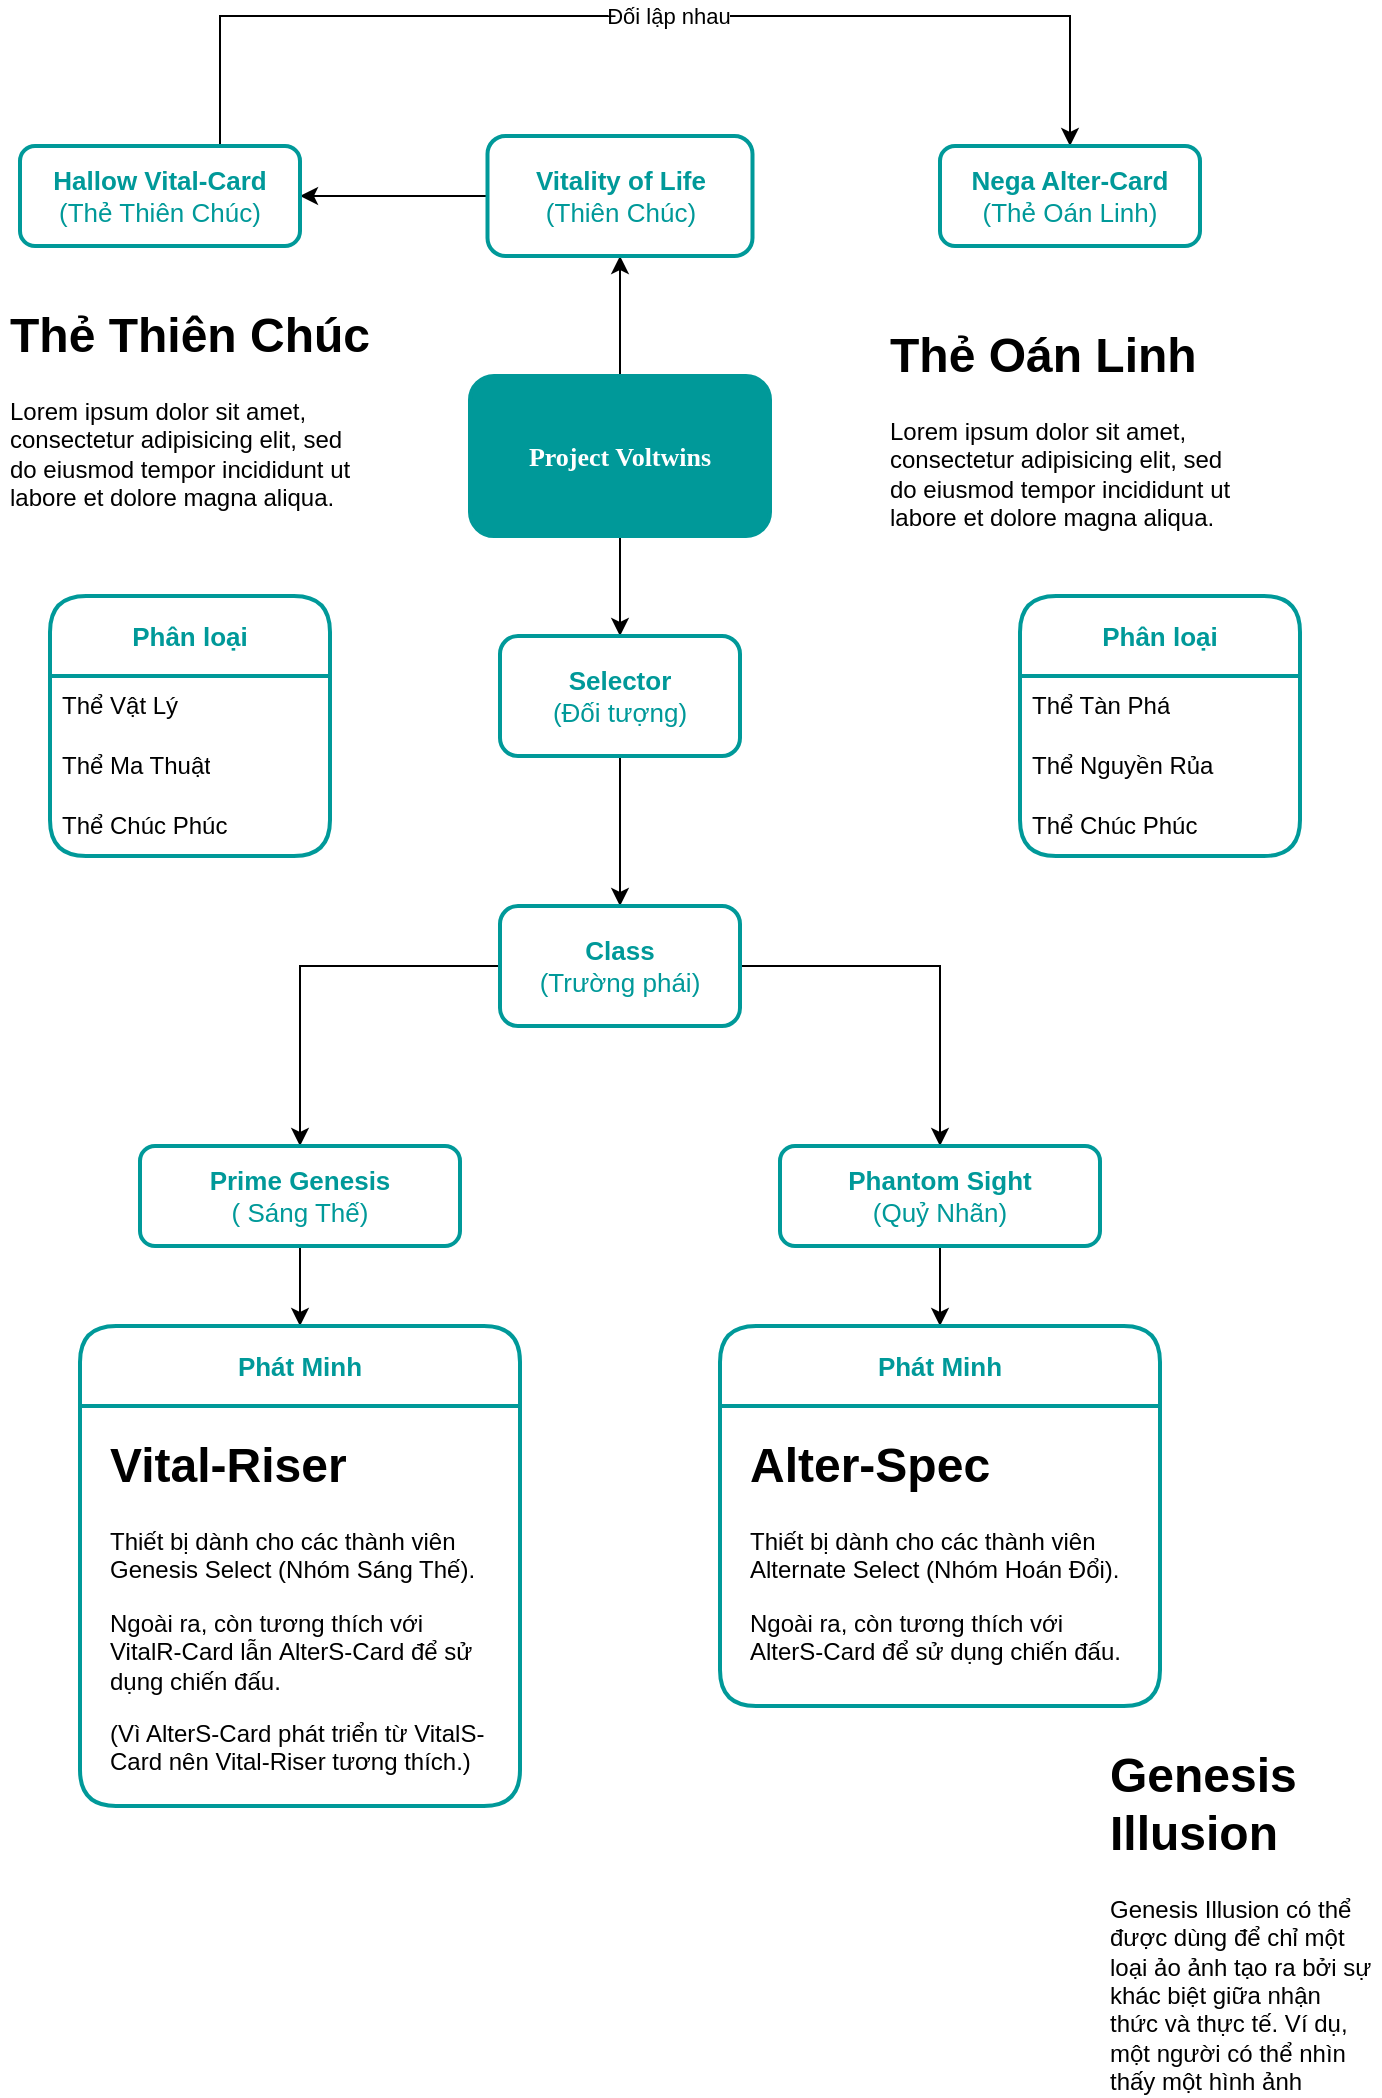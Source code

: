 <mxfile version="22.0.4" type="github">
  <diagram name="Page-1" id="c7558073-3199-34d8-9f00-42111426c3f3">
    <mxGraphModel dx="1002" dy="535" grid="1" gridSize="10" guides="1" tooltips="1" connect="1" arrows="1" fold="1" page="1" pageScale="1" pageWidth="826" pageHeight="1169" background="none" math="0" shadow="0">
      <root>
        <mxCell id="0" />
        <mxCell id="1" parent="0" />
        <mxCell id="eMdHMRh1nKxnSkWNnK9Y-111" value="" style="edgeStyle=orthogonalEdgeStyle;rounded=0;orthogonalLoop=1;jettySize=auto;html=1;" parent="1" source="eMdHMRh1nKxnSkWNnK9Y-96" target="eMdHMRh1nKxnSkWNnK9Y-102" edge="1">
          <mxGeometry relative="1" as="geometry" />
        </mxCell>
        <mxCell id="eMdHMRh1nKxnSkWNnK9Y-138" style="edgeStyle=orthogonalEdgeStyle;rounded=0;orthogonalLoop=1;jettySize=auto;html=1;entryX=0.5;entryY=1;entryDx=0;entryDy=0;fontFamily=Helvetica;fontSize=12;fontColor=default;" parent="1" source="eMdHMRh1nKxnSkWNnK9Y-96" target="eMdHMRh1nKxnSkWNnK9Y-137" edge="1">
          <mxGeometry relative="1" as="geometry" />
        </mxCell>
        <mxCell id="eMdHMRh1nKxnSkWNnK9Y-96" value="Project Voltwins" style="rounded=1;whiteSpace=wrap;html=1;strokeWidth=2;fontFamily=Verdana;fontSize=13;fontStyle=1;fontColor=#FFFFFF;strokeColor=#009999;fillStyle=auto;fillColor=#009999;" parent="1" vertex="1">
          <mxGeometry x="325" y="230" width="150" height="80" as="geometry" />
        </mxCell>
        <mxCell id="eMdHMRh1nKxnSkWNnK9Y-118" value="" style="edgeStyle=orthogonalEdgeStyle;rounded=0;orthogonalLoop=1;jettySize=auto;html=1;fontFamily=Helvetica;fontSize=13;fontColor=#009999;" parent="1" source="eMdHMRh1nKxnSkWNnK9Y-102" target="eMdHMRh1nKxnSkWNnK9Y-110" edge="1">
          <mxGeometry relative="1" as="geometry" />
        </mxCell>
        <mxCell id="eMdHMRh1nKxnSkWNnK9Y-102" value="Selector&lt;br&gt;&lt;span style=&quot;font-weight: normal;&quot;&gt;(Đối tượng)&lt;/span&gt;" style="rounded=1;whiteSpace=wrap;html=1;fontSize=13;strokeColor=#009999;fontColor=#009999;strokeWidth=2;fontStyle=1;fillStyle=hatch;" parent="1" vertex="1">
          <mxGeometry x="340" y="360" width="120" height="60" as="geometry" />
        </mxCell>
        <mxCell id="eMdHMRh1nKxnSkWNnK9Y-116" style="edgeStyle=orthogonalEdgeStyle;rounded=0;orthogonalLoop=1;jettySize=auto;html=1;entryX=0.5;entryY=0;entryDx=0;entryDy=0;fontFamily=Helvetica;fontSize=13;fontColor=#009999;" parent="1" source="eMdHMRh1nKxnSkWNnK9Y-110" target="eMdHMRh1nKxnSkWNnK9Y-114" edge="1">
          <mxGeometry relative="1" as="geometry" />
        </mxCell>
        <mxCell id="eMdHMRh1nKxnSkWNnK9Y-117" style="edgeStyle=orthogonalEdgeStyle;rounded=0;orthogonalLoop=1;jettySize=auto;html=1;exitX=1;exitY=0.5;exitDx=0;exitDy=0;entryX=0.5;entryY=0;entryDx=0;entryDy=0;fontFamily=Helvetica;fontSize=13;fontColor=#009999;" parent="1" source="eMdHMRh1nKxnSkWNnK9Y-110" target="eMdHMRh1nKxnSkWNnK9Y-115" edge="1">
          <mxGeometry relative="1" as="geometry" />
        </mxCell>
        <mxCell id="eMdHMRh1nKxnSkWNnK9Y-110" value="Class&lt;br&gt;&lt;span style=&quot;font-weight: normal;&quot;&gt;(Trường phái)&lt;/span&gt;" style="rounded=1;whiteSpace=wrap;html=1;fontSize=13;strokeColor=#009999;fontColor=#009999;strokeWidth=2;fontStyle=1;fillStyle=hatch;" parent="1" vertex="1">
          <mxGeometry x="340" y="495" width="120" height="60" as="geometry" />
        </mxCell>
        <mxCell id="eMdHMRh1nKxnSkWNnK9Y-136" style="edgeStyle=orthogonalEdgeStyle;rounded=0;orthogonalLoop=1;jettySize=auto;html=1;exitX=0.5;exitY=1;exitDx=0;exitDy=0;entryX=0.5;entryY=0;entryDx=0;entryDy=0;" parent="1" source="eMdHMRh1nKxnSkWNnK9Y-114" edge="1">
          <mxGeometry relative="1" as="geometry">
            <mxPoint x="240" y="705" as="targetPoint" />
          </mxGeometry>
        </mxCell>
        <mxCell id="eMdHMRh1nKxnSkWNnK9Y-114" value="&lt;b&gt;Prime Genesis&lt;/b&gt;&lt;br&gt;( Sáng Thế)" style="rounded=1;whiteSpace=wrap;html=1;fontSize=13;strokeColor=#009999;fontColor=#009999;strokeWidth=2;fontStyle=0;fillStyle=hatch;" parent="1" vertex="1">
          <mxGeometry x="160" y="615" width="160" height="50" as="geometry" />
        </mxCell>
        <mxCell id="eMdHMRh1nKxnSkWNnK9Y-130" style="edgeStyle=orthogonalEdgeStyle;rounded=0;orthogonalLoop=1;jettySize=auto;html=1;exitX=0.5;exitY=1;exitDx=0;exitDy=0;entryX=0.5;entryY=0;entryDx=0;entryDy=0;" parent="1" source="eMdHMRh1nKxnSkWNnK9Y-115" edge="1">
          <mxGeometry relative="1" as="geometry">
            <mxPoint x="560" y="705" as="targetPoint" />
          </mxGeometry>
        </mxCell>
        <mxCell id="eMdHMRh1nKxnSkWNnK9Y-115" value="&lt;b&gt;Phantom Sight&lt;/b&gt;&lt;br&gt;(Quỷ Nhãn)" style="rounded=1;whiteSpace=wrap;html=1;fillStyle=hatch;strokeColor=#009999;strokeWidth=2;align=center;verticalAlign=middle;fontFamily=Helvetica;fontSize=13;fontColor=#009999;fillColor=default;" parent="1" vertex="1">
          <mxGeometry x="480" y="615" width="160" height="50" as="geometry" />
        </mxCell>
        <mxCell id="eMdHMRh1nKxnSkWNnK9Y-122" value="Phát Minh" style="swimlane;whiteSpace=wrap;html=1;fontSize=13;strokeColor=#009999;fontColor=#009999;rounded=1;strokeWidth=2;fillStyle=hatch;startSize=40;" parent="1" vertex="1">
          <mxGeometry x="450" y="705" width="220" height="190" as="geometry">
            <mxRectangle x="460" y="1020" width="140" height="30" as="alternateBounds" />
          </mxGeometry>
        </mxCell>
        <mxCell id="eMdHMRh1nKxnSkWNnK9Y-127" value="&lt;h1&gt;Alter-Spec&lt;/h1&gt;&lt;p&gt;Thiết bị dành cho các thành viên Alternate Select (Nhóm Hoán Đổi).&lt;/p&gt;&lt;p&gt;&lt;span style=&quot;background-color: initial;&quot;&gt;Ngoài ra, còn tương thích với AlterS-Card để sử dụng chiến đấu.&lt;/span&gt;&lt;/p&gt;" style="text;html=1;strokeColor=none;fillColor=none;spacing=5;spacingTop=-20;whiteSpace=wrap;overflow=hidden;rounded=0;" parent="eMdHMRh1nKxnSkWNnK9Y-122" vertex="1">
          <mxGeometry x="10" y="50" width="200" height="120" as="geometry" />
        </mxCell>
        <mxCell id="eMdHMRh1nKxnSkWNnK9Y-131" value="Phát Minh" style="swimlane;whiteSpace=wrap;html=1;fontSize=13;strokeColor=#009999;fontColor=#009999;rounded=1;strokeWidth=2;fillStyle=hatch;startSize=40;" parent="1" vertex="1">
          <mxGeometry x="130" y="705" width="220" height="240" as="geometry">
            <mxRectangle x="138" y="705" width="140" height="30" as="alternateBounds" />
          </mxGeometry>
        </mxCell>
        <mxCell id="eMdHMRh1nKxnSkWNnK9Y-132" value="&lt;h1&gt;Vital-Riser&lt;/h1&gt;&lt;p&gt;Thiết bị dành cho các thành viên Genesis Select (Nhóm Sáng Thế).&lt;/p&gt;&lt;p&gt;&lt;span style=&quot;background-color: initial;&quot;&gt;Ngoài ra, còn tương thích với VitalR-Card lẫn&amp;nbsp;&lt;/span&gt;&lt;span style=&quot;background-color: initial;&quot;&gt;AlterS-Card để sử dụng chiến đấu.&lt;/span&gt;&lt;/p&gt;&lt;p&gt;&lt;span style=&quot;background-color: initial;&quot;&gt;(Vì AlterS-Card phát triển từ VitalS-Card nên Vital-Riser tương thích.)&lt;/span&gt;&lt;/p&gt;" style="text;html=1;strokeColor=none;fillColor=none;spacing=5;spacingTop=-20;whiteSpace=wrap;overflow=hidden;rounded=0;" parent="eMdHMRh1nKxnSkWNnK9Y-131" vertex="1">
          <mxGeometry x="10" y="50" width="200" height="180" as="geometry" />
        </mxCell>
        <mxCell id="eMdHMRh1nKxnSkWNnK9Y-140" style="edgeStyle=orthogonalEdgeStyle;rounded=0;orthogonalLoop=1;jettySize=auto;html=1;entryX=1;entryY=0.5;entryDx=0;entryDy=0;fontFamily=Helvetica;fontSize=12;fontColor=default;" parent="1" source="eMdHMRh1nKxnSkWNnK9Y-137" target="eMdHMRh1nKxnSkWNnK9Y-139" edge="1">
          <mxGeometry relative="1" as="geometry" />
        </mxCell>
        <mxCell id="eMdHMRh1nKxnSkWNnK9Y-137" value="Vitality of Life&lt;br style=&quot;font-size: 13px;&quot;&gt;&lt;span style=&quot;font-weight: normal; font-size: 13px;&quot;&gt;(Thiên Chúc)&lt;/span&gt;" style="rounded=1;whiteSpace=wrap;html=1;fontSize=13;strokeColor=#009999;fontColor=#009999;strokeWidth=2;fontStyle=1;fillStyle=hatch;" parent="1" vertex="1">
          <mxGeometry x="333.75" y="110" width="132.5" height="60" as="geometry" />
        </mxCell>
        <mxCell id="M92W5lv8mYPW5TozNTNy-2" style="edgeStyle=orthogonalEdgeStyle;rounded=0;orthogonalLoop=1;jettySize=auto;html=1;exitX=0.5;exitY=0;exitDx=0;exitDy=0;entryX=0.5;entryY=0;entryDx=0;entryDy=0;" parent="1" source="eMdHMRh1nKxnSkWNnK9Y-139" target="eMdHMRh1nKxnSkWNnK9Y-141" edge="1">
          <mxGeometry relative="1" as="geometry">
            <Array as="points">
              <mxPoint x="200" y="50" />
              <mxPoint x="625" y="50" />
            </Array>
          </mxGeometry>
        </mxCell>
        <mxCell id="M92W5lv8mYPW5TozNTNy-3" value="Đối lập nhau" style="edgeLabel;html=1;align=center;verticalAlign=middle;resizable=0;points=[];" parent="M92W5lv8mYPW5TozNTNy-2" vertex="1" connectable="0">
          <mxGeometry x="0.089" relative="1" as="geometry">
            <mxPoint as="offset" />
          </mxGeometry>
        </mxCell>
        <mxCell id="eMdHMRh1nKxnSkWNnK9Y-139" value="Hallow Vital-Card&lt;br&gt;&lt;span style=&quot;font-weight: normal;&quot;&gt;(Thẻ Thiên Chúc)&lt;/span&gt;" style="rounded=1;whiteSpace=wrap;html=1;strokeColor=#009999;align=center;verticalAlign=middle;fontFamily=Helvetica;fontSize=13;fontColor=#009999;fillColor=default;strokeWidth=2;fontStyle=1;fillStyle=hatch;" parent="1" vertex="1">
          <mxGeometry x="100" y="115" width="140" height="50" as="geometry" />
        </mxCell>
        <mxCell id="eMdHMRh1nKxnSkWNnK9Y-141" value="Nega Alter-Card&lt;br&gt;&lt;span style=&quot;font-weight: normal;&quot;&gt;(Thẻ Oán Linh)&lt;/span&gt;" style="rounded=1;whiteSpace=wrap;html=1;strokeColor=#009999;align=center;verticalAlign=middle;fontFamily=Helvetica;fontSize=13;fontColor=#009999;fillColor=default;shadow=0;strokeWidth=2;fontStyle=1;fillStyle=hatch;" parent="1" vertex="1">
          <mxGeometry x="560" y="115" width="130" height="50" as="geometry" />
        </mxCell>
        <mxCell id="tQVQhtqJo8rCITi1MKfo-1" value="&lt;h1&gt;Thẻ Thiên Chúc&lt;/h1&gt;&lt;p&gt;Lorem ipsum dolor sit amet, consectetur adipisicing elit, sed do eiusmod tempor incididunt ut labore et dolore magna aliqua.&lt;/p&gt;" style="text;html=1;strokeColor=none;fillColor=none;spacing=5;spacingTop=-20;whiteSpace=wrap;overflow=hidden;rounded=0;" vertex="1" parent="1">
          <mxGeometry x="90" y="190" width="190" height="120" as="geometry" />
        </mxCell>
        <mxCell id="tQVQhtqJo8rCITi1MKfo-2" value="Phân loại" style="swimlane;fontStyle=1;childLayout=stackLayout;horizontal=1;startSize=40;horizontalStack=0;resizeParent=1;resizeParentMax=0;resizeLast=0;collapsible=1;marginBottom=0;whiteSpace=wrap;html=1;fontSize=13;strokeColor=#009999;fontColor=#009999;rounded=1;strokeWidth=2;fillStyle=hatch;" vertex="1" parent="1">
          <mxGeometry x="115" y="340" width="140" height="130" as="geometry">
            <mxRectangle x="115" y="340" width="100" height="40" as="alternateBounds" />
          </mxGeometry>
        </mxCell>
        <mxCell id="tQVQhtqJo8rCITi1MKfo-3" value="Thể Vật Lý" style="text;strokeColor=none;fillColor=none;align=left;verticalAlign=middle;spacingLeft=4;spacingRight=4;overflow=hidden;points=[[0,0.5],[1,0.5]];portConstraint=eastwest;rotatable=0;whiteSpace=wrap;html=1;" vertex="1" parent="tQVQhtqJo8rCITi1MKfo-2">
          <mxGeometry y="40" width="140" height="30" as="geometry" />
        </mxCell>
        <mxCell id="tQVQhtqJo8rCITi1MKfo-4" value="Thể Ma Thuật" style="text;strokeColor=none;fillColor=none;align=left;verticalAlign=middle;spacingLeft=4;spacingRight=4;overflow=hidden;points=[[0,0.5],[1,0.5]];portConstraint=eastwest;rotatable=0;whiteSpace=wrap;html=1;" vertex="1" parent="tQVQhtqJo8rCITi1MKfo-2">
          <mxGeometry y="70" width="140" height="30" as="geometry" />
        </mxCell>
        <mxCell id="tQVQhtqJo8rCITi1MKfo-5" value="Thể Chúc Phúc" style="text;strokeColor=none;fillColor=none;align=left;verticalAlign=middle;spacingLeft=4;spacingRight=4;overflow=hidden;points=[[0,0.5],[1,0.5]];portConstraint=eastwest;rotatable=0;whiteSpace=wrap;html=1;" vertex="1" parent="tQVQhtqJo8rCITi1MKfo-2">
          <mxGeometry y="100" width="140" height="30" as="geometry" />
        </mxCell>
        <mxCell id="tQVQhtqJo8rCITi1MKfo-6" value="Phân loại" style="swimlane;fontStyle=1;childLayout=stackLayout;horizontal=1;startSize=40;horizontalStack=0;resizeParent=1;resizeParentMax=0;resizeLast=0;collapsible=1;marginBottom=0;whiteSpace=wrap;html=1;fontSize=13;strokeColor=#009999;fontColor=#009999;rounded=1;strokeWidth=2;fillStyle=hatch;" vertex="1" parent="1">
          <mxGeometry x="600" y="340" width="140" height="130" as="geometry">
            <mxRectangle x="115" y="340" width="100" height="40" as="alternateBounds" />
          </mxGeometry>
        </mxCell>
        <mxCell id="tQVQhtqJo8rCITi1MKfo-7" value="Thể Tàn Phá" style="text;strokeColor=none;fillColor=none;align=left;verticalAlign=middle;spacingLeft=4;spacingRight=4;overflow=hidden;points=[[0,0.5],[1,0.5]];portConstraint=eastwest;rotatable=0;whiteSpace=wrap;html=1;" vertex="1" parent="tQVQhtqJo8rCITi1MKfo-6">
          <mxGeometry y="40" width="140" height="30" as="geometry" />
        </mxCell>
        <mxCell id="tQVQhtqJo8rCITi1MKfo-8" value="Thể Nguyền Rủa" style="text;strokeColor=none;fillColor=none;align=left;verticalAlign=middle;spacingLeft=4;spacingRight=4;overflow=hidden;points=[[0,0.5],[1,0.5]];portConstraint=eastwest;rotatable=0;whiteSpace=wrap;html=1;" vertex="1" parent="tQVQhtqJo8rCITi1MKfo-6">
          <mxGeometry y="70" width="140" height="30" as="geometry" />
        </mxCell>
        <mxCell id="tQVQhtqJo8rCITi1MKfo-9" value="Thể Chúc Phúc" style="text;strokeColor=none;fillColor=none;align=left;verticalAlign=middle;spacingLeft=4;spacingRight=4;overflow=hidden;points=[[0,0.5],[1,0.5]];portConstraint=eastwest;rotatable=0;whiteSpace=wrap;html=1;" vertex="1" parent="tQVQhtqJo8rCITi1MKfo-6">
          <mxGeometry y="100" width="140" height="30" as="geometry" />
        </mxCell>
        <mxCell id="M92W5lv8mYPW5TozNTNy-4" value="&lt;h1&gt;Genesis Illusion&lt;/h1&gt;&lt;p&gt;Genesis Illusion có thể được dùng để chỉ một loại ảo ảnh tạo ra bởi sự khác biệt giữa nhận thức và thực tế. Ví dụ, một người có thể nhìn thấy một hình ảnh không tồn tại trong không gian hoặc thời gian, hoặc một người có thể tin rằng họ là người khác hoặc có khả năng phi thường.&lt;br&gt;&lt;/p&gt;" style="text;html=1;strokeColor=none;fillColor=none;spacing=5;spacingTop=-20;whiteSpace=wrap;overflow=hidden;rounded=0;" parent="1" vertex="1">
          <mxGeometry x="640" y="910" width="140" height="180" as="geometry" />
        </mxCell>
        <mxCell id="tQVQhtqJo8rCITi1MKfo-10" value="&lt;h1&gt;Thẻ Oán Linh&lt;/h1&gt;&lt;p&gt;Lorem ipsum dolor sit amet, consectetur adipisicing elit, sed do eiusmod tempor incididunt ut labore et dolore magna aliqua.&lt;/p&gt;" style="text;html=1;strokeColor=none;fillColor=none;spacing=5;spacingTop=-20;whiteSpace=wrap;overflow=hidden;rounded=0;" vertex="1" parent="1">
          <mxGeometry x="530" y="200" width="190" height="120" as="geometry" />
        </mxCell>
      </root>
    </mxGraphModel>
  </diagram>
</mxfile>
